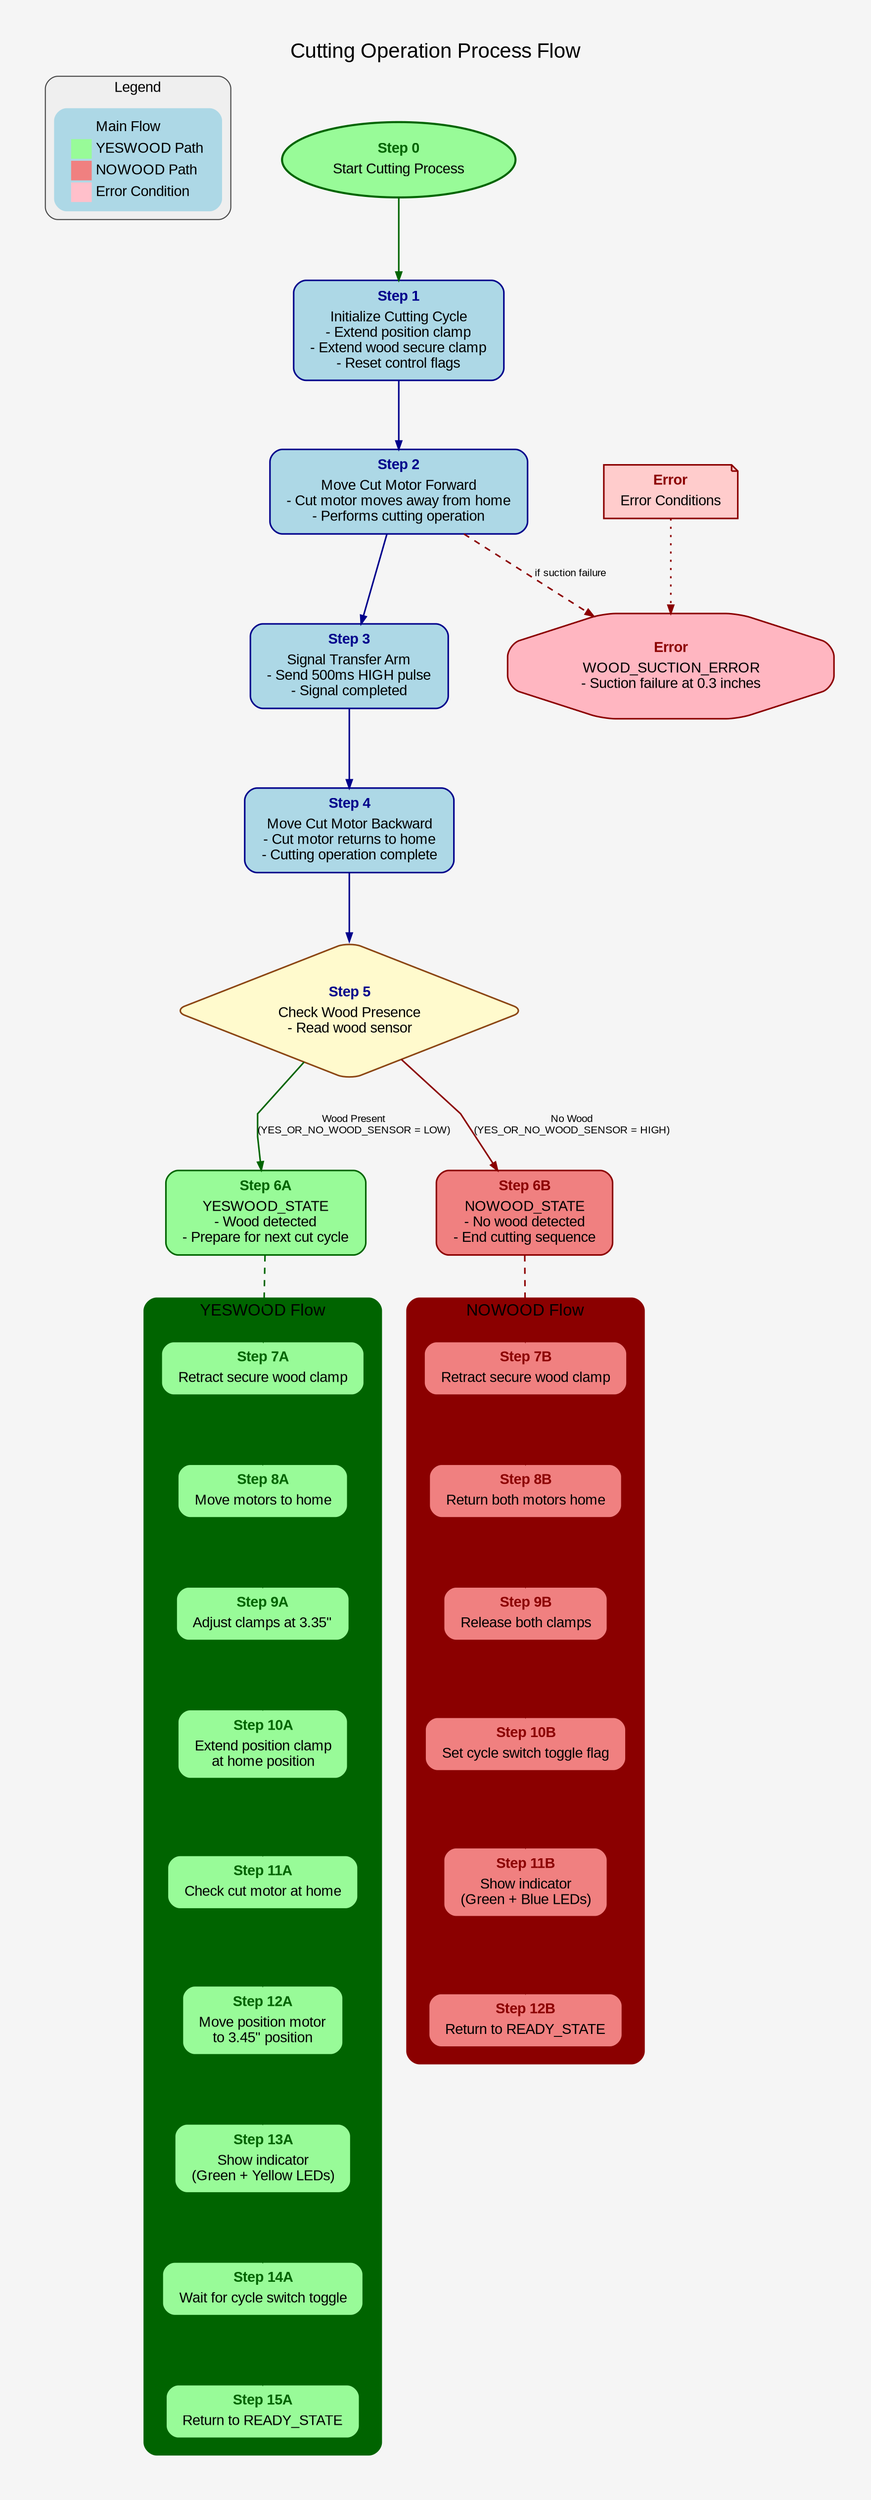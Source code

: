 digraph cutting_process {
    // Graph styling
    graph [fontname="Arial", rankdir="TB", splines="polyline", overlap=false, nodesep=0.8, ranksep=0.9, pad=0.5, label="Cutting Operation Process Flow", fontsize=20, labelloc="t", bgcolor="#F5F5F5"];
    node [shape="box", style="rounded,filled", fillcolor="lightblue", fontname="Arial", margin="0.2,0.1", color="#333333", penwidth=1.5];
    edge [fontname="Arial", fontsize=10, color="#555555", penwidth=1.2, arrowsize=0.8];

    // Add a legend
    subgraph cluster_legend {
        label="Legend";
        style="rounded,filled";
        color="#444444";
        fillcolor="#EFEFEF";
        fontsize=14;
        rank="sink";
        
        legend_node [shape=none, label=<<table border="0" cellborder="0" cellspacing="2">
            <tr><td port="main" bgcolor="#ADD8E6" width="20" height="10"></td><td align="left">Main Flow</td></tr>
            <tr><td port="yes" bgcolor="palegreen" width="20" height="10"></td><td align="left">YESWOOD Path</td></tr>
            <tr><td port="no" bgcolor="lightcoral" width="20" height="10"></td><td align="left">NOWOOD Path</td></tr>
            <tr><td port="error" bgcolor="pink" width="20" height="10"></td><td align="left">Error Condition</td></tr>
        </table>>];
    }

    // States and transitions for cutting process
    start [label=<<table border="0" cellborder="0" cellspacing="0"><tr><td><font color="darkgreen" point-size="14"><b>Step 0</b></font></td></tr><tr><td>Start Cutting Process</td></tr></table>>, shape="oval", fillcolor="#98FB98", color="#006400", penwidth=2];
    
    // Initialize cutting state
    init [label=<<table border="0" cellborder="0" cellspacing="0"><tr><td><font color="darkblue" point-size="14"><b>Step 1</b></font></td></tr><tr><td align="left">Initialize Cutting Cycle<br/>- Extend position clamp<br/>- Extend wood secure clamp<br/>- Reset control flags</td></tr></table>>, fillcolor="#ADD8E6", color="#00008B", penwidth=1.5];
    
    // Extend cutter
    extend [label=<<table border="0" cellborder="0" cellspacing="0"><tr><td><font color="darkblue" point-size="14"><b>Step 2</b></font></td></tr><tr><td align="left">Move Cut Motor Forward<br/>- Cut motor moves away from home<br/>- Performs cutting operation</td></tr></table>>, fillcolor="#ADD8E6", color="#00008B", penwidth=1.5];
    
    // Signal transfer arm
    signal [label=<<table border="0" cellborder="0" cellspacing="0"><tr><td><font color="darkblue" point-size="14"><b>Step 3</b></font></td></tr><tr><td align="left">Signal Transfer Arm<br/>- Send 500ms HIGH pulse<br/>- Signal completed</td></tr></table>>, fillcolor="#ADD8E6", color="#00008B", penwidth=1.5];
    
    // Retract cutter
    retract [label=<<table border="0" cellborder="0" cellspacing="0"><tr><td><font color="darkblue" point-size="14"><b>Step 4</b></font></td></tr><tr><td align="left">Move Cut Motor Backward<br/>- Cut motor returns to home<br/>- Cutting operation complete</td></tr></table>>, fillcolor="#ADD8E6", color="#00008B", penwidth=1.5];
    
    // Check wood presence
    check [label=<<table border="0" cellborder="0" cellspacing="0"><tr><td><font color="darkblue" point-size="14"><b>Step 5</b></font></td></tr><tr><td align="left">Check Wood Presence<br/>- Read wood sensor</td></tr></table>>, shape="diamond", fillcolor="#FFFACD", color="#8B4513", penwidth=1.5];
    
    // Result states  
    yeswood [label=<<table border="0" cellborder="0" cellspacing="0"><tr><td><font color="darkgreen" point-size="14"><b>Step 6A</b></font></td></tr><tr><td align="left">YESWOOD_STATE<br/>- Wood detected<br/>- Prepare for next cut cycle</td></tr></table>>, fillcolor="palegreen", color="#006400", penwidth=1.5];
    nowood [label=<<table border="0" cellborder="0" cellspacing="0"><tr><td><font color="darkred" point-size="14"><b>Step 6B</b></font></td></tr><tr><td align="left">NOWOOD_STATE<br/>- No wood detected<br/>- End cutting sequence</td></tr></table>>, fillcolor="lightcoral", color="#8B0000", penwidth=1.5];
    
    // Error conditions
    error [label=<<table border="0" cellborder="0" cellspacing="0"><tr><td><font color="darkred" point-size="14"><b>Error</b></font></td></tr><tr><td align="left">Error Conditions</td></tr></table>>, shape="note", fillcolor="#FFCCCC", color="#8B0000", penwidth=1.5];
    errorwood [label=<<table border="0" cellborder="0" cellspacing="0"><tr><td><font color="darkred" point-size="14"><b>Error</b></font></td></tr><tr><td align="left">WOOD_SUCTION_ERROR<br/>- Suction failure at 0.3 inches</td></tr></table>>, shape="octagon", fillcolor="#FFB6C1", color="#8B0000", penwidth=1.5];
    
    // Flow connections
    start -> init [color="#006400", penwidth=1.5];
    init -> extend [color="#00008B", penwidth=1.5];
    extend -> signal [color="#00008B", penwidth=1.5];
    signal -> retract [color="#00008B", penwidth=1.5];
    retract -> check [color="#00008B", penwidth=1.5];
    check -> yeswood [label="Wood Present\n(YES_OR_NO_WOOD_SENSOR = LOW)", color="#006400", penwidth=1.5];
    check -> nowood [label="No Wood\n(YES_OR_NO_WOOD_SENSOR = HIGH)", color="#8B0000", penwidth=1.5];
    
    // Error path
    error -> errorwood [color="#8B0000", penwidth=1.5, style="dotted"];
    extend -> errorwood [style="dashed", label="if suction failure", color="#8B0000", penwidth=1.5];
    
    // Subgraph for YESWOOD flow
    subgraph cluster_yeswood {
        label="YESWOOD Flow";
        style="rounded,filled";
        color="#006400";
        penwidth=1.5;
        bgcolor="#E8F5E9";
        fontsize=16;
        margin=16;
        
        yw1 [label=<<table border="0" cellborder="0" cellspacing="0"><tr><td><font color="darkgreen" point-size="14"><b>Step 7A</b></font></td></tr><tr><td align="left">Retract secure wood clamp</td></tr></table>>, fillcolor="palegreen", color="#006400"];
        yw2 [label=<<table border="0" cellborder="0" cellspacing="0"><tr><td><font color="darkgreen" point-size="14"><b>Step 8A</b></font></td></tr><tr><td align="left">Move motors to home</td></tr></table>>, fillcolor="palegreen", color="#006400"];
        yw3 [label=<<table border="0" cellborder="0" cellspacing="0"><tr><td><font color="darkgreen" point-size="14"><b>Step 9A</b></font></td></tr><tr><td align="left">Adjust clamps at 3.35"</td></tr></table>>, fillcolor="palegreen", color="#006400"];
        yw4 [label=<<table border="0" cellborder="0" cellspacing="0"><tr><td><font color="darkgreen" point-size="14"><b>Step 10A</b></font></td></tr><tr><td align="left">Extend position clamp<br/>at home position</td></tr></table>>, fillcolor="palegreen", color="#006400"];
        yw5 [label=<<table border="0" cellborder="0" cellspacing="0"><tr><td><font color="darkgreen" point-size="14"><b>Step 11A</b></font></td></tr><tr><td align="left">Check cut motor at home</td></tr></table>>, fillcolor="palegreen", color="#006400"];
        yw6 [label=<<table border="0" cellborder="0" cellspacing="0"><tr><td><font color="darkgreen" point-size="14"><b>Step 12A</b></font></td></tr><tr><td align="left">Move position motor<br/>to 3.45" position</td></tr></table>>, fillcolor="palegreen", color="#006400"];
        yw7 [label=<<table border="0" cellborder="0" cellspacing="0"><tr><td><font color="darkgreen" point-size="14"><b>Step 13A</b></font></td></tr><tr><td align="left">Show indicator<br/>(Green + Yellow LEDs)</td></tr></table>>, fillcolor="palegreen", color="#006400"];
        yw8 [label=<<table border="0" cellborder="0" cellspacing="0"><tr><td><font color="darkgreen" point-size="14"><b>Step 14A</b></font></td></tr><tr><td align="left">Wait for cycle switch toggle</td></tr></table>>, fillcolor="palegreen", color="#006400"];
        yw9 [label=<<table border="0" cellborder="0" cellspacing="0"><tr><td><font color="darkgreen" point-size="14"><b>Step 15A</b></font></td></tr><tr><td align="left">Return to READY_STATE</td></tr></table>>, fillcolor="palegreen", color="#006400"];
        
        yw1 -> yw2 [color="#006400"];
        yw2 -> yw3 [color="#006400"];
        yw3 -> yw4 [color="#006400"];
        yw4 -> yw5 [color="#006400"];
        yw5 -> yw6 [color="#006400"];
        yw6 -> yw7 [color="#006400"];
        yw7 -> yw8 [color="#006400"];
        yw8 -> yw9 [color="#006400"];
    }
    
    // Subgraph for NOWOOD flow  
    subgraph cluster_nowood {
        label="NOWOOD Flow";
        style="rounded,filled";
        color="#8B0000";
        penwidth=1.5;
        bgcolor="#FFEBEE";
        fontsize=16;
        margin=16;
        
        nw1 [label=<<table border="0" cellborder="0" cellspacing="0"><tr><td><font color="darkred" point-size="14"><b>Step 7B</b></font></td></tr><tr><td align="left">Retract secure wood clamp</td></tr></table>>, fillcolor="lightcoral", color="#8B0000"];
        nw2 [label=<<table border="0" cellborder="0" cellspacing="0"><tr><td><font color="darkred" point-size="14"><b>Step 8B</b></font></td></tr><tr><td align="left">Return both motors home</td></tr></table>>, fillcolor="lightcoral", color="#8B0000"];
        nw3 [label=<<table border="0" cellborder="0" cellspacing="0"><tr><td><font color="darkred" point-size="14"><b>Step 9B</b></font></td></tr><tr><td align="left">Release both clamps</td></tr></table>>, fillcolor="lightcoral", color="#8B0000"];
        nw4 [label=<<table border="0" cellborder="0" cellspacing="0"><tr><td><font color="darkred" point-size="14"><b>Step 10B</b></font></td></tr><tr><td align="left">Set cycle switch toggle flag</td></tr></table>>, fillcolor="lightcoral", color="#8B0000"];
        nw5 [label=<<table border="0" cellborder="0" cellspacing="0"><tr><td><font color="darkred" point-size="14"><b>Step 11B</b></font></td></tr><tr><td align="left">Show indicator<br/>(Green + Blue LEDs)</td></tr></table>>, fillcolor="lightcoral", color="#8B0000"];
        nw6 [label=<<table border="0" cellborder="0" cellspacing="0"><tr><td><font color="darkred" point-size="14"><b>Step 12B</b></font></td></tr><tr><td align="left">Return to READY_STATE</td></tr></table>>, fillcolor="lightcoral", color="#8B0000"];
        
        nw1 -> nw2 [color="#8B0000"];
        nw2 -> nw3 [color="#8B0000"];
        nw3 -> nw4 [color="#8B0000"];
        nw4 -> nw5 [color="#8B0000"];
        nw5 -> nw6 [color="#8B0000"];
    }
    
    // Connect main flow to subgraphs
    yeswood -> yw1 [style="dashed", color="#006400", penwidth=1.5];
    nowood -> nw1 [style="dashed", color="#8B0000", penwidth=1.5];
} 